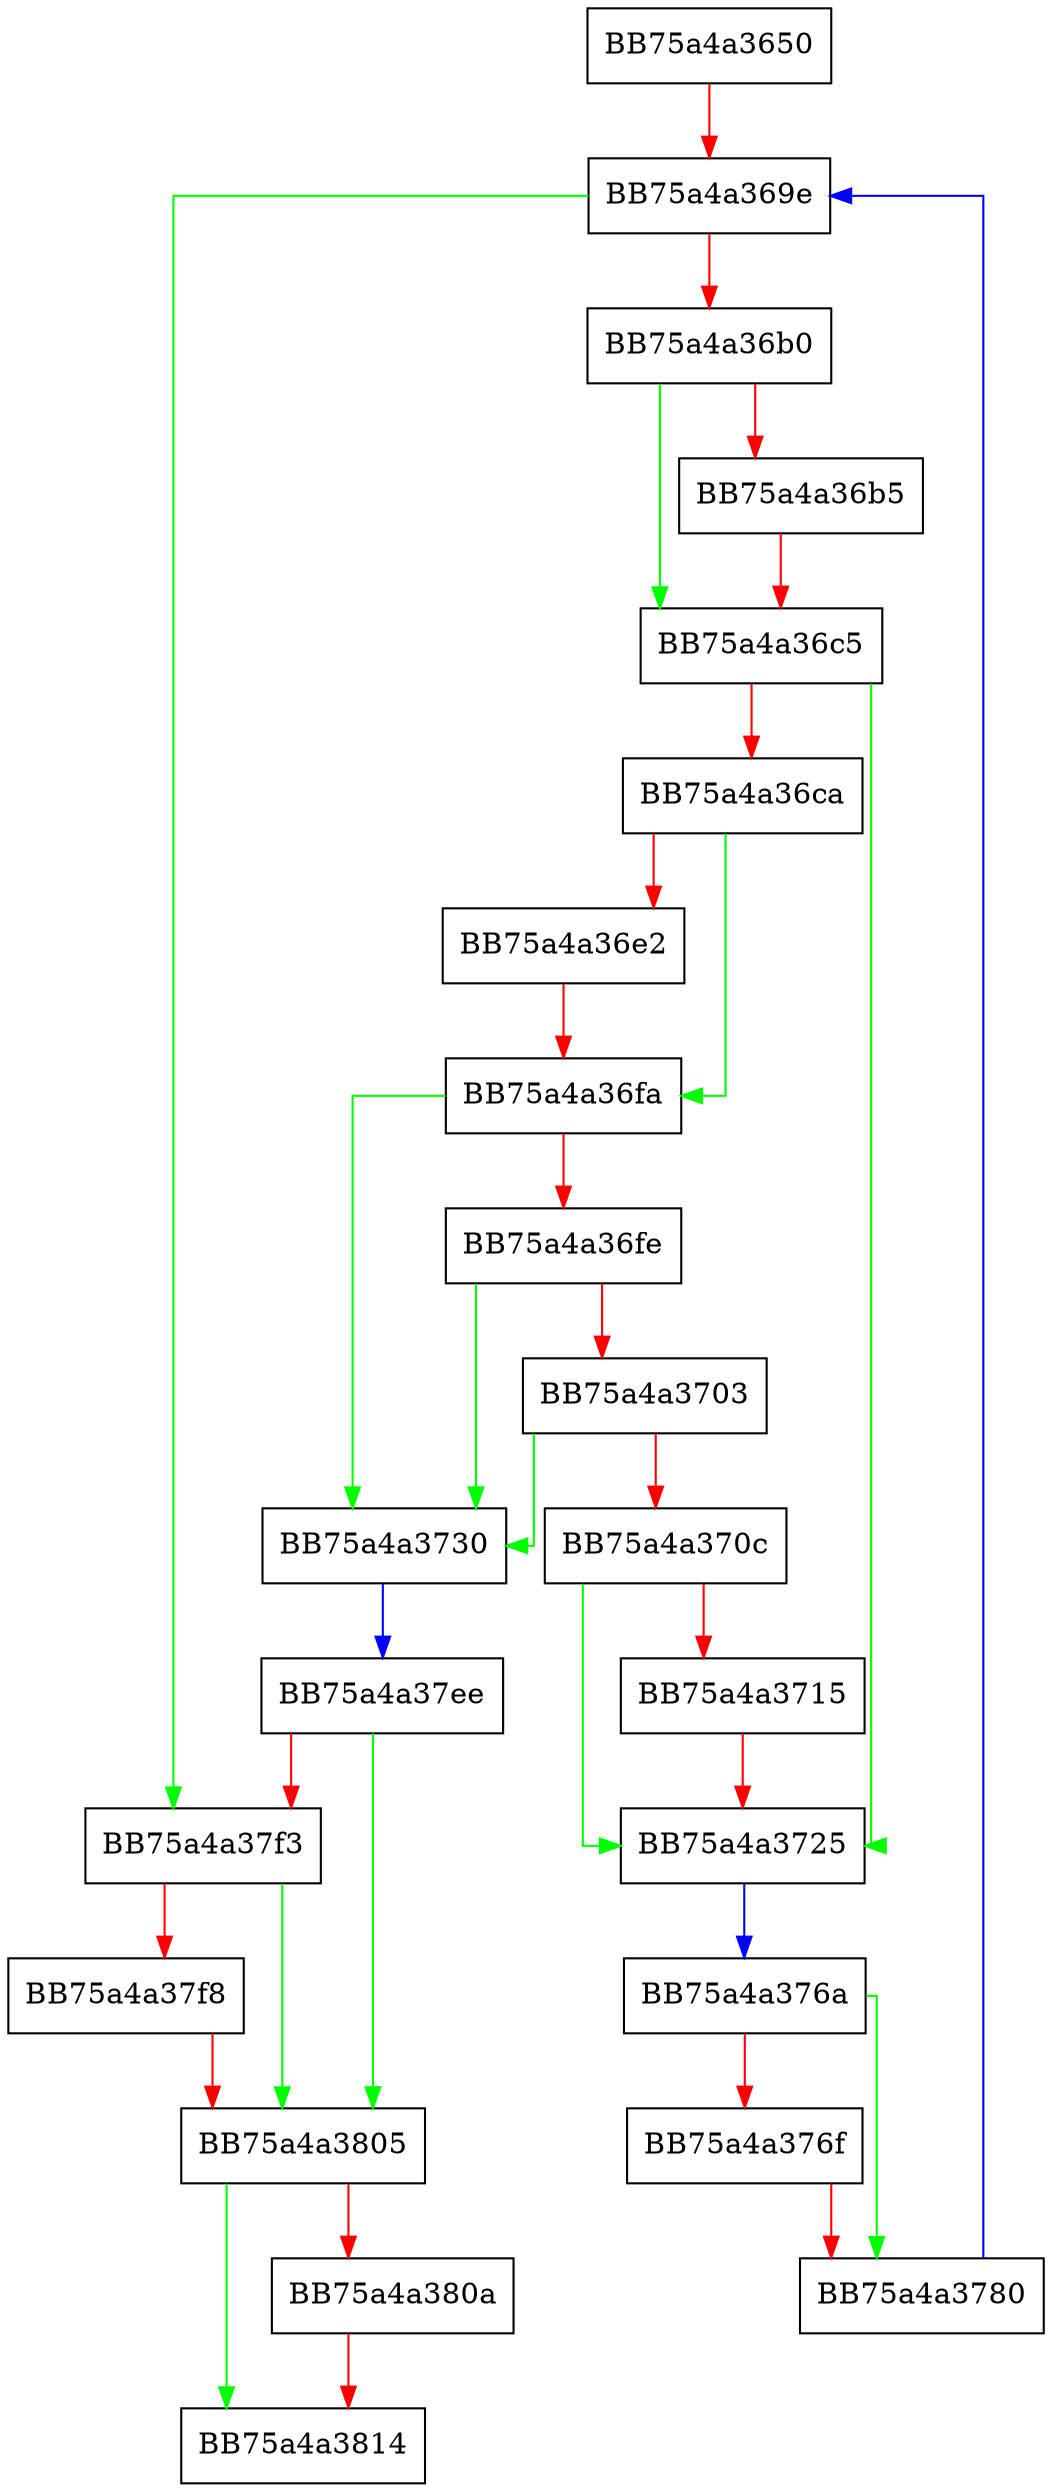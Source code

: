 digraph OnAction {
  node [shape="box"];
  graph [splines=ortho];
  BB75a4a3650 -> BB75a4a369e [color="red"];
  BB75a4a369e -> BB75a4a37f3 [color="green"];
  BB75a4a369e -> BB75a4a36b0 [color="red"];
  BB75a4a36b0 -> BB75a4a36c5 [color="green"];
  BB75a4a36b0 -> BB75a4a36b5 [color="red"];
  BB75a4a36b5 -> BB75a4a36c5 [color="red"];
  BB75a4a36c5 -> BB75a4a3725 [color="green"];
  BB75a4a36c5 -> BB75a4a36ca [color="red"];
  BB75a4a36ca -> BB75a4a36fa [color="green"];
  BB75a4a36ca -> BB75a4a36e2 [color="red"];
  BB75a4a36e2 -> BB75a4a36fa [color="red"];
  BB75a4a36fa -> BB75a4a3730 [color="green"];
  BB75a4a36fa -> BB75a4a36fe [color="red"];
  BB75a4a36fe -> BB75a4a3730 [color="green"];
  BB75a4a36fe -> BB75a4a3703 [color="red"];
  BB75a4a3703 -> BB75a4a3730 [color="green"];
  BB75a4a3703 -> BB75a4a370c [color="red"];
  BB75a4a370c -> BB75a4a3725 [color="green"];
  BB75a4a370c -> BB75a4a3715 [color="red"];
  BB75a4a3715 -> BB75a4a3725 [color="red"];
  BB75a4a3725 -> BB75a4a376a [color="blue"];
  BB75a4a3730 -> BB75a4a37ee [color="blue"];
  BB75a4a376a -> BB75a4a3780 [color="green"];
  BB75a4a376a -> BB75a4a376f [color="red"];
  BB75a4a376f -> BB75a4a3780 [color="red"];
  BB75a4a3780 -> BB75a4a369e [color="blue"];
  BB75a4a37ee -> BB75a4a3805 [color="green"];
  BB75a4a37ee -> BB75a4a37f3 [color="red"];
  BB75a4a37f3 -> BB75a4a3805 [color="green"];
  BB75a4a37f3 -> BB75a4a37f8 [color="red"];
  BB75a4a37f8 -> BB75a4a3805 [color="red"];
  BB75a4a3805 -> BB75a4a3814 [color="green"];
  BB75a4a3805 -> BB75a4a380a [color="red"];
  BB75a4a380a -> BB75a4a3814 [color="red"];
}